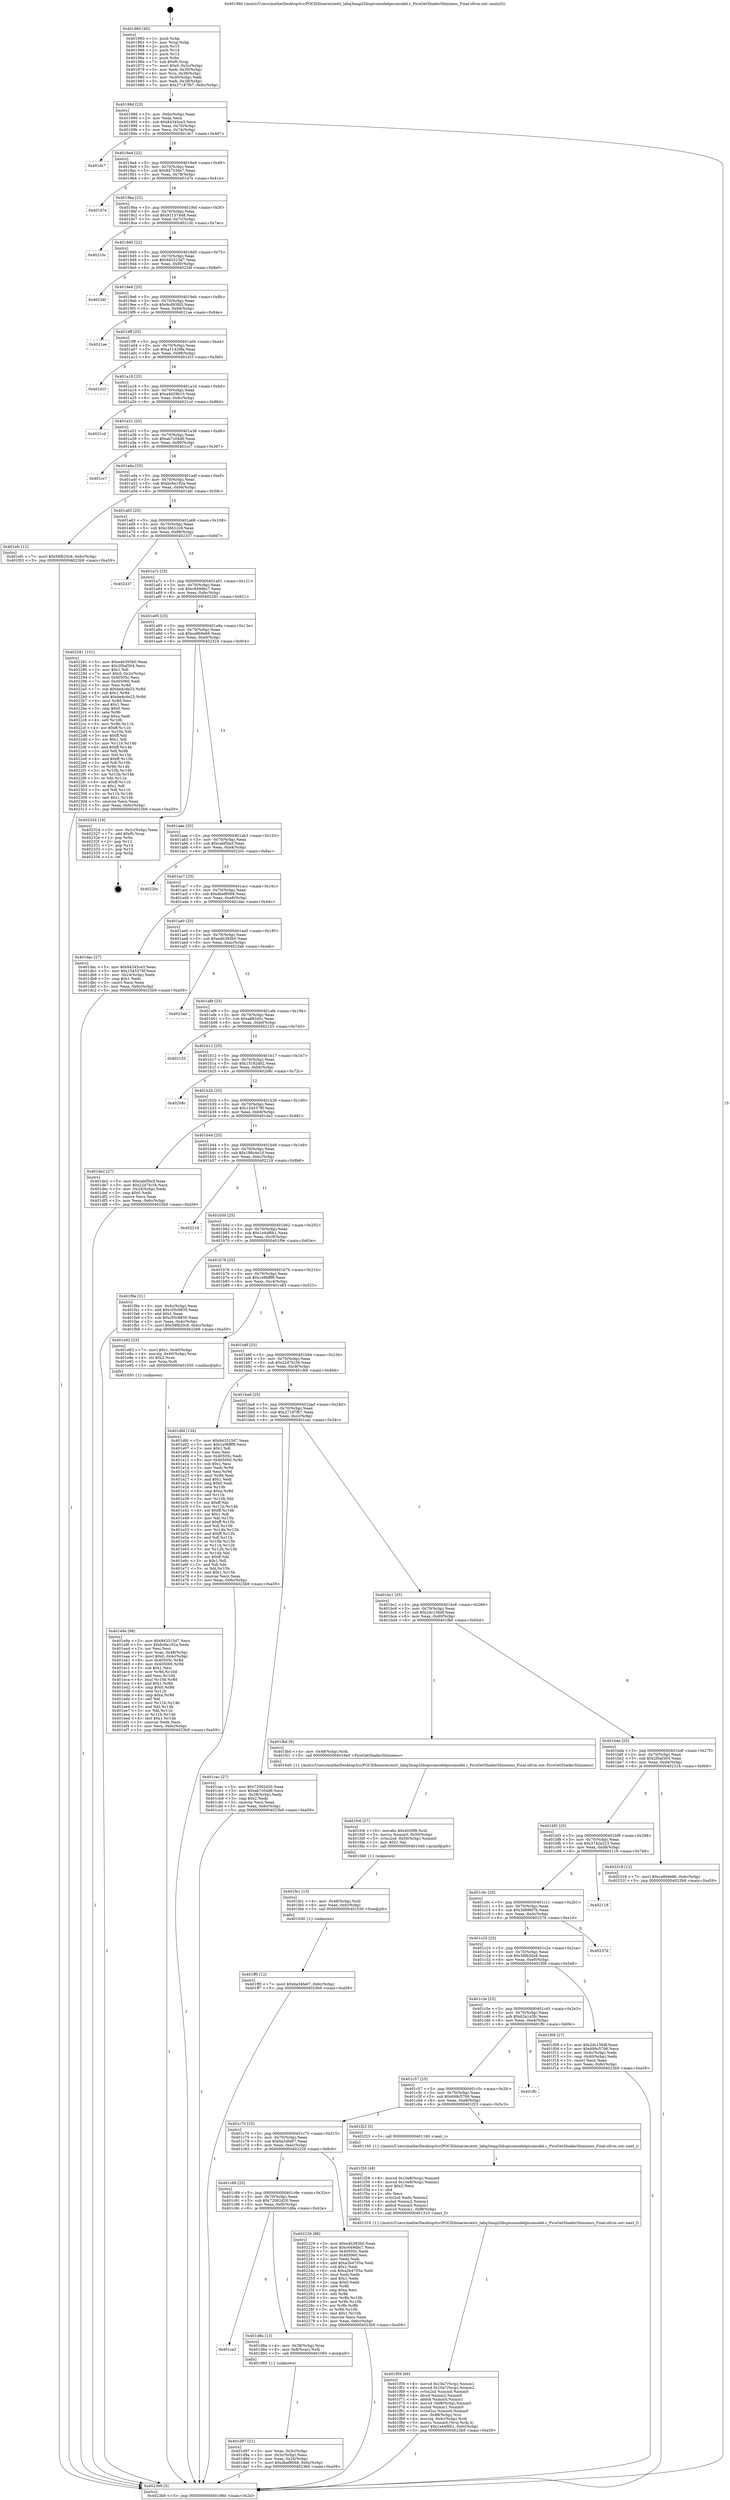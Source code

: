 digraph "0x401960" {
  label = "0x401960 (/mnt/c/Users/mathe/Desktop/tcc/POCII/binaries/extr_labq3map2libspicomodelpicomodel.c_PicoGetShaderShininess_Final-ollvm.out::main(0))"
  labelloc = "t"
  node[shape=record]

  Entry [label="",width=0.3,height=0.3,shape=circle,fillcolor=black,style=filled]
  "0x40198d" [label="{
     0x40198d [23]\l
     | [instrs]\l
     &nbsp;&nbsp;0x40198d \<+3\>: mov -0x6c(%rbp),%eax\l
     &nbsp;&nbsp;0x401990 \<+2\>: mov %eax,%ecx\l
     &nbsp;&nbsp;0x401992 \<+6\>: sub $0x84345ce3,%ecx\l
     &nbsp;&nbsp;0x401998 \<+3\>: mov %eax,-0x70(%rbp)\l
     &nbsp;&nbsp;0x40199b \<+3\>: mov %ecx,-0x74(%rbp)\l
     &nbsp;&nbsp;0x40199e \<+6\>: je 0000000000401dc7 \<main+0x467\>\l
  }"]
  "0x401dc7" [label="{
     0x401dc7\l
  }", style=dashed]
  "0x4019a4" [label="{
     0x4019a4 [22]\l
     | [instrs]\l
     &nbsp;&nbsp;0x4019a4 \<+5\>: jmp 00000000004019a9 \<main+0x49\>\l
     &nbsp;&nbsp;0x4019a9 \<+3\>: mov -0x70(%rbp),%eax\l
     &nbsp;&nbsp;0x4019ac \<+5\>: sub $0x847536e7,%eax\l
     &nbsp;&nbsp;0x4019b1 \<+3\>: mov %eax,-0x78(%rbp)\l
     &nbsp;&nbsp;0x4019b4 \<+6\>: je 0000000000401d7e \<main+0x41e\>\l
  }"]
  Exit [label="",width=0.3,height=0.3,shape=circle,fillcolor=black,style=filled,peripheries=2]
  "0x401d7e" [label="{
     0x401d7e\l
  }", style=dashed]
  "0x4019ba" [label="{
     0x4019ba [22]\l
     | [instrs]\l
     &nbsp;&nbsp;0x4019ba \<+5\>: jmp 00000000004019bf \<main+0x5f\>\l
     &nbsp;&nbsp;0x4019bf \<+3\>: mov -0x70(%rbp),%eax\l
     &nbsp;&nbsp;0x4019c2 \<+5\>: sub $0x91137448,%eax\l
     &nbsp;&nbsp;0x4019c7 \<+3\>: mov %eax,-0x7c(%rbp)\l
     &nbsp;&nbsp;0x4019ca \<+6\>: je 000000000040210c \<main+0x7ac\>\l
  }"]
  "0x401ff0" [label="{
     0x401ff0 [12]\l
     | [instrs]\l
     &nbsp;&nbsp;0x401ff0 \<+7\>: movl $0x6a34fe67,-0x6c(%rbp)\l
     &nbsp;&nbsp;0x401ff7 \<+5\>: jmp 00000000004023b9 \<main+0xa59\>\l
  }"]
  "0x40210c" [label="{
     0x40210c\l
  }", style=dashed]
  "0x4019d0" [label="{
     0x4019d0 [22]\l
     | [instrs]\l
     &nbsp;&nbsp;0x4019d0 \<+5\>: jmp 00000000004019d5 \<main+0x75\>\l
     &nbsp;&nbsp;0x4019d5 \<+3\>: mov -0x70(%rbp),%eax\l
     &nbsp;&nbsp;0x4019d8 \<+5\>: sub $0x943315d7,%eax\l
     &nbsp;&nbsp;0x4019dd \<+3\>: mov %eax,-0x80(%rbp)\l
     &nbsp;&nbsp;0x4019e0 \<+6\>: je 000000000040234f \<main+0x9ef\>\l
  }"]
  "0x401fe1" [label="{
     0x401fe1 [15]\l
     | [instrs]\l
     &nbsp;&nbsp;0x401fe1 \<+4\>: mov -0x48(%rbp),%rdi\l
     &nbsp;&nbsp;0x401fe5 \<+6\>: mov %eax,-0xfc(%rbp)\l
     &nbsp;&nbsp;0x401feb \<+5\>: call 0000000000401030 \<free@plt\>\l
     | [calls]\l
     &nbsp;&nbsp;0x401030 \{1\} (unknown)\l
  }"]
  "0x40234f" [label="{
     0x40234f\l
  }", style=dashed]
  "0x4019e6" [label="{
     0x4019e6 [25]\l
     | [instrs]\l
     &nbsp;&nbsp;0x4019e6 \<+5\>: jmp 00000000004019eb \<main+0x8b\>\l
     &nbsp;&nbsp;0x4019eb \<+3\>: mov -0x70(%rbp),%eax\l
     &nbsp;&nbsp;0x4019ee \<+5\>: sub $0x9cd93fd5,%eax\l
     &nbsp;&nbsp;0x4019f3 \<+6\>: mov %eax,-0x84(%rbp)\l
     &nbsp;&nbsp;0x4019f9 \<+6\>: je 00000000004021ae \<main+0x84e\>\l
  }"]
  "0x401fc6" [label="{
     0x401fc6 [27]\l
     | [instrs]\l
     &nbsp;&nbsp;0x401fc6 \<+10\>: movabs $0x4030f6,%rdi\l
     &nbsp;&nbsp;0x401fd0 \<+5\>: movss %xmm0,-0x50(%rbp)\l
     &nbsp;&nbsp;0x401fd5 \<+5\>: cvtss2sd -0x50(%rbp),%xmm0\l
     &nbsp;&nbsp;0x401fda \<+2\>: mov $0x1,%al\l
     &nbsp;&nbsp;0x401fdc \<+5\>: call 0000000000401040 \<printf@plt\>\l
     | [calls]\l
     &nbsp;&nbsp;0x401040 \{1\} (unknown)\l
  }"]
  "0x4021ae" [label="{
     0x4021ae\l
  }", style=dashed]
  "0x4019ff" [label="{
     0x4019ff [25]\l
     | [instrs]\l
     &nbsp;&nbsp;0x4019ff \<+5\>: jmp 0000000000401a04 \<main+0xa4\>\l
     &nbsp;&nbsp;0x401a04 \<+3\>: mov -0x70(%rbp),%eax\l
     &nbsp;&nbsp;0x401a07 \<+5\>: sub $0xa11429fa,%eax\l
     &nbsp;&nbsp;0x401a0c \<+6\>: mov %eax,-0x88(%rbp)\l
     &nbsp;&nbsp;0x401a12 \<+6\>: je 0000000000401d1f \<main+0x3bf\>\l
  }"]
  "0x401f59" [label="{
     0x401f59 [69]\l
     | [instrs]\l
     &nbsp;&nbsp;0x401f59 \<+8\>: movsd 0x10a7(%rip),%xmm1\l
     &nbsp;&nbsp;0x401f61 \<+8\>: movsd 0x10a7(%rip),%xmm2\l
     &nbsp;&nbsp;0x401f69 \<+4\>: cvtss2sd %xmm0,%xmm0\l
     &nbsp;&nbsp;0x401f6d \<+4\>: divsd %xmm2,%xmm0\l
     &nbsp;&nbsp;0x401f71 \<+4\>: addsd %xmm0,%xmm1\l
     &nbsp;&nbsp;0x401f75 \<+8\>: movsd -0xf8(%rbp),%xmm0\l
     &nbsp;&nbsp;0x401f7d \<+4\>: mulsd %xmm1,%xmm0\l
     &nbsp;&nbsp;0x401f81 \<+4\>: cvtsd2ss %xmm0,%xmm0\l
     &nbsp;&nbsp;0x401f85 \<+4\>: mov -0x48(%rbp),%rsi\l
     &nbsp;&nbsp;0x401f89 \<+4\>: movslq -0x4c(%rbp),%rdi\l
     &nbsp;&nbsp;0x401f8d \<+5\>: movss %xmm0,(%rsi,%rdi,4)\l
     &nbsp;&nbsp;0x401f92 \<+7\>: movl $0x1e44f6b1,-0x6c(%rbp)\l
     &nbsp;&nbsp;0x401f99 \<+5\>: jmp 00000000004023b9 \<main+0xa59\>\l
  }"]
  "0x401d1f" [label="{
     0x401d1f\l
  }", style=dashed]
  "0x401a18" [label="{
     0x401a18 [25]\l
     | [instrs]\l
     &nbsp;&nbsp;0x401a18 \<+5\>: jmp 0000000000401a1d \<main+0xbd\>\l
     &nbsp;&nbsp;0x401a1d \<+3\>: mov -0x70(%rbp),%eax\l
     &nbsp;&nbsp;0x401a20 \<+5\>: sub $0xa4629b10,%eax\l
     &nbsp;&nbsp;0x401a25 \<+6\>: mov %eax,-0x8c(%rbp)\l
     &nbsp;&nbsp;0x401a2b \<+6\>: je 00000000004021cd \<main+0x86d\>\l
  }"]
  "0x401f28" [label="{
     0x401f28 [49]\l
     | [instrs]\l
     &nbsp;&nbsp;0x401f28 \<+8\>: movsd 0x10e8(%rip),%xmm0\l
     &nbsp;&nbsp;0x401f30 \<+8\>: movsd 0x10e8(%rip),%xmm1\l
     &nbsp;&nbsp;0x401f38 \<+5\>: mov $0x2,%ecx\l
     &nbsp;&nbsp;0x401f3d \<+1\>: cltd\l
     &nbsp;&nbsp;0x401f3e \<+2\>: idiv %ecx\l
     &nbsp;&nbsp;0x401f40 \<+4\>: cvtsi2sd %edx,%xmm2\l
     &nbsp;&nbsp;0x401f44 \<+4\>: mulsd %xmm2,%xmm1\l
     &nbsp;&nbsp;0x401f48 \<+4\>: addsd %xmm0,%xmm1\l
     &nbsp;&nbsp;0x401f4c \<+8\>: movsd %xmm1,-0xf8(%rbp)\l
     &nbsp;&nbsp;0x401f54 \<+5\>: call 0000000000401310 \<next_f\>\l
     | [calls]\l
     &nbsp;&nbsp;0x401310 \{1\} (/mnt/c/Users/mathe/Desktop/tcc/POCII/binaries/extr_labq3map2libspicomodelpicomodel.c_PicoGetShaderShininess_Final-ollvm.out::next_f)\l
  }"]
  "0x4021cd" [label="{
     0x4021cd\l
  }", style=dashed]
  "0x401a31" [label="{
     0x401a31 [25]\l
     | [instrs]\l
     &nbsp;&nbsp;0x401a31 \<+5\>: jmp 0000000000401a36 \<main+0xd6\>\l
     &nbsp;&nbsp;0x401a36 \<+3\>: mov -0x70(%rbp),%eax\l
     &nbsp;&nbsp;0x401a39 \<+5\>: sub $0xab7c04d6,%eax\l
     &nbsp;&nbsp;0x401a3e \<+6\>: mov %eax,-0x90(%rbp)\l
     &nbsp;&nbsp;0x401a44 \<+6\>: je 0000000000401cc7 \<main+0x367\>\l
  }"]
  "0x401e9a" [label="{
     0x401e9a [98]\l
     | [instrs]\l
     &nbsp;&nbsp;0x401e9a \<+5\>: mov $0x943315d7,%ecx\l
     &nbsp;&nbsp;0x401e9f \<+5\>: mov $0xbc6e192a,%edx\l
     &nbsp;&nbsp;0x401ea4 \<+2\>: xor %esi,%esi\l
     &nbsp;&nbsp;0x401ea6 \<+4\>: mov %rax,-0x48(%rbp)\l
     &nbsp;&nbsp;0x401eaa \<+7\>: movl $0x0,-0x4c(%rbp)\l
     &nbsp;&nbsp;0x401eb1 \<+8\>: mov 0x40505c,%r8d\l
     &nbsp;&nbsp;0x401eb9 \<+8\>: mov 0x405060,%r9d\l
     &nbsp;&nbsp;0x401ec1 \<+3\>: sub $0x1,%esi\l
     &nbsp;&nbsp;0x401ec4 \<+3\>: mov %r8d,%r10d\l
     &nbsp;&nbsp;0x401ec7 \<+3\>: add %esi,%r10d\l
     &nbsp;&nbsp;0x401eca \<+4\>: imul %r10d,%r8d\l
     &nbsp;&nbsp;0x401ece \<+4\>: and $0x1,%r8d\l
     &nbsp;&nbsp;0x401ed2 \<+4\>: cmp $0x0,%r8d\l
     &nbsp;&nbsp;0x401ed6 \<+4\>: sete %r11b\l
     &nbsp;&nbsp;0x401eda \<+4\>: cmp $0xa,%r9d\l
     &nbsp;&nbsp;0x401ede \<+3\>: setl %bl\l
     &nbsp;&nbsp;0x401ee1 \<+3\>: mov %r11b,%r14b\l
     &nbsp;&nbsp;0x401ee4 \<+3\>: and %bl,%r14b\l
     &nbsp;&nbsp;0x401ee7 \<+3\>: xor %bl,%r11b\l
     &nbsp;&nbsp;0x401eea \<+3\>: or %r11b,%r14b\l
     &nbsp;&nbsp;0x401eed \<+4\>: test $0x1,%r14b\l
     &nbsp;&nbsp;0x401ef1 \<+3\>: cmovne %edx,%ecx\l
     &nbsp;&nbsp;0x401ef4 \<+3\>: mov %ecx,-0x6c(%rbp)\l
     &nbsp;&nbsp;0x401ef7 \<+5\>: jmp 00000000004023b9 \<main+0xa59\>\l
  }"]
  "0x401cc7" [label="{
     0x401cc7\l
  }", style=dashed]
  "0x401a4a" [label="{
     0x401a4a [25]\l
     | [instrs]\l
     &nbsp;&nbsp;0x401a4a \<+5\>: jmp 0000000000401a4f \<main+0xef\>\l
     &nbsp;&nbsp;0x401a4f \<+3\>: mov -0x70(%rbp),%eax\l
     &nbsp;&nbsp;0x401a52 \<+5\>: sub $0xbc6e192a,%eax\l
     &nbsp;&nbsp;0x401a57 \<+6\>: mov %eax,-0x94(%rbp)\l
     &nbsp;&nbsp;0x401a5d \<+6\>: je 0000000000401efc \<main+0x59c\>\l
  }"]
  "0x401d97" [label="{
     0x401d97 [21]\l
     | [instrs]\l
     &nbsp;&nbsp;0x401d97 \<+3\>: mov %eax,-0x3c(%rbp)\l
     &nbsp;&nbsp;0x401d9a \<+3\>: mov -0x3c(%rbp),%eax\l
     &nbsp;&nbsp;0x401d9d \<+3\>: mov %eax,-0x24(%rbp)\l
     &nbsp;&nbsp;0x401da0 \<+7\>: movl $0xdbef8068,-0x6c(%rbp)\l
     &nbsp;&nbsp;0x401da7 \<+5\>: jmp 00000000004023b9 \<main+0xa59\>\l
  }"]
  "0x401efc" [label="{
     0x401efc [12]\l
     | [instrs]\l
     &nbsp;&nbsp;0x401efc \<+7\>: movl $0x58fb20c8,-0x6c(%rbp)\l
     &nbsp;&nbsp;0x401f03 \<+5\>: jmp 00000000004023b9 \<main+0xa59\>\l
  }"]
  "0x401a63" [label="{
     0x401a63 [25]\l
     | [instrs]\l
     &nbsp;&nbsp;0x401a63 \<+5\>: jmp 0000000000401a68 \<main+0x108\>\l
     &nbsp;&nbsp;0x401a68 \<+3\>: mov -0x70(%rbp),%eax\l
     &nbsp;&nbsp;0x401a6b \<+5\>: sub $0xc36612c9,%eax\l
     &nbsp;&nbsp;0x401a70 \<+6\>: mov %eax,-0x98(%rbp)\l
     &nbsp;&nbsp;0x401a76 \<+6\>: je 0000000000402337 \<main+0x9d7\>\l
  }"]
  "0x401ca2" [label="{
     0x401ca2\l
  }", style=dashed]
  "0x402337" [label="{
     0x402337\l
  }", style=dashed]
  "0x401a7c" [label="{
     0x401a7c [25]\l
     | [instrs]\l
     &nbsp;&nbsp;0x401a7c \<+5\>: jmp 0000000000401a81 \<main+0x121\>\l
     &nbsp;&nbsp;0x401a81 \<+3\>: mov -0x70(%rbp),%eax\l
     &nbsp;&nbsp;0x401a84 \<+5\>: sub $0xc649dbc7,%eax\l
     &nbsp;&nbsp;0x401a89 \<+6\>: mov %eax,-0x9c(%rbp)\l
     &nbsp;&nbsp;0x401a8f \<+6\>: je 0000000000402281 \<main+0x921\>\l
  }"]
  "0x401d8a" [label="{
     0x401d8a [13]\l
     | [instrs]\l
     &nbsp;&nbsp;0x401d8a \<+4\>: mov -0x38(%rbp),%rax\l
     &nbsp;&nbsp;0x401d8e \<+4\>: mov 0x8(%rax),%rdi\l
     &nbsp;&nbsp;0x401d92 \<+5\>: call 0000000000401060 \<atoi@plt\>\l
     | [calls]\l
     &nbsp;&nbsp;0x401060 \{1\} (unknown)\l
  }"]
  "0x402281" [label="{
     0x402281 [151]\l
     | [instrs]\l
     &nbsp;&nbsp;0x402281 \<+5\>: mov $0xe4b393b0,%eax\l
     &nbsp;&nbsp;0x402286 \<+5\>: mov $0x2f0af304,%ecx\l
     &nbsp;&nbsp;0x40228b \<+2\>: mov $0x1,%dl\l
     &nbsp;&nbsp;0x40228d \<+7\>: movl $0x0,-0x2c(%rbp)\l
     &nbsp;&nbsp;0x402294 \<+7\>: mov 0x40505c,%esi\l
     &nbsp;&nbsp;0x40229b \<+7\>: mov 0x405060,%edi\l
     &nbsp;&nbsp;0x4022a2 \<+3\>: mov %esi,%r8d\l
     &nbsp;&nbsp;0x4022a5 \<+7\>: sub $0xbe4cde23,%r8d\l
     &nbsp;&nbsp;0x4022ac \<+4\>: sub $0x1,%r8d\l
     &nbsp;&nbsp;0x4022b0 \<+7\>: add $0xbe4cde23,%r8d\l
     &nbsp;&nbsp;0x4022b7 \<+4\>: imul %r8d,%esi\l
     &nbsp;&nbsp;0x4022bb \<+3\>: and $0x1,%esi\l
     &nbsp;&nbsp;0x4022be \<+3\>: cmp $0x0,%esi\l
     &nbsp;&nbsp;0x4022c1 \<+4\>: sete %r9b\l
     &nbsp;&nbsp;0x4022c5 \<+3\>: cmp $0xa,%edi\l
     &nbsp;&nbsp;0x4022c8 \<+4\>: setl %r10b\l
     &nbsp;&nbsp;0x4022cc \<+3\>: mov %r9b,%r11b\l
     &nbsp;&nbsp;0x4022cf \<+4\>: xor $0xff,%r11b\l
     &nbsp;&nbsp;0x4022d3 \<+3\>: mov %r10b,%bl\l
     &nbsp;&nbsp;0x4022d6 \<+3\>: xor $0xff,%bl\l
     &nbsp;&nbsp;0x4022d9 \<+3\>: xor $0x1,%dl\l
     &nbsp;&nbsp;0x4022dc \<+3\>: mov %r11b,%r14b\l
     &nbsp;&nbsp;0x4022df \<+4\>: and $0xff,%r14b\l
     &nbsp;&nbsp;0x4022e3 \<+3\>: and %dl,%r9b\l
     &nbsp;&nbsp;0x4022e6 \<+3\>: mov %bl,%r15b\l
     &nbsp;&nbsp;0x4022e9 \<+4\>: and $0xff,%r15b\l
     &nbsp;&nbsp;0x4022ed \<+3\>: and %dl,%r10b\l
     &nbsp;&nbsp;0x4022f0 \<+3\>: or %r9b,%r14b\l
     &nbsp;&nbsp;0x4022f3 \<+3\>: or %r10b,%r15b\l
     &nbsp;&nbsp;0x4022f6 \<+3\>: xor %r15b,%r14b\l
     &nbsp;&nbsp;0x4022f9 \<+3\>: or %bl,%r11b\l
     &nbsp;&nbsp;0x4022fc \<+4\>: xor $0xff,%r11b\l
     &nbsp;&nbsp;0x402300 \<+3\>: or $0x1,%dl\l
     &nbsp;&nbsp;0x402303 \<+3\>: and %dl,%r11b\l
     &nbsp;&nbsp;0x402306 \<+3\>: or %r11b,%r14b\l
     &nbsp;&nbsp;0x402309 \<+4\>: test $0x1,%r14b\l
     &nbsp;&nbsp;0x40230d \<+3\>: cmovne %ecx,%eax\l
     &nbsp;&nbsp;0x402310 \<+3\>: mov %eax,-0x6c(%rbp)\l
     &nbsp;&nbsp;0x402313 \<+5\>: jmp 00000000004023b9 \<main+0xa59\>\l
  }"]
  "0x401a95" [label="{
     0x401a95 [25]\l
     | [instrs]\l
     &nbsp;&nbsp;0x401a95 \<+5\>: jmp 0000000000401a9a \<main+0x13a\>\l
     &nbsp;&nbsp;0x401a9a \<+3\>: mov -0x70(%rbp),%eax\l
     &nbsp;&nbsp;0x401a9d \<+5\>: sub $0xca9b9e66,%eax\l
     &nbsp;&nbsp;0x401aa2 \<+6\>: mov %eax,-0xa0(%rbp)\l
     &nbsp;&nbsp;0x401aa8 \<+6\>: je 0000000000402324 \<main+0x9c4\>\l
  }"]
  "0x401c89" [label="{
     0x401c89 [25]\l
     | [instrs]\l
     &nbsp;&nbsp;0x401c89 \<+5\>: jmp 0000000000401c8e \<main+0x32e\>\l
     &nbsp;&nbsp;0x401c8e \<+3\>: mov -0x70(%rbp),%eax\l
     &nbsp;&nbsp;0x401c91 \<+5\>: sub $0x72062d20,%eax\l
     &nbsp;&nbsp;0x401c96 \<+6\>: mov %eax,-0xf0(%rbp)\l
     &nbsp;&nbsp;0x401c9c \<+6\>: je 0000000000401d8a \<main+0x42a\>\l
  }"]
  "0x402324" [label="{
     0x402324 [19]\l
     | [instrs]\l
     &nbsp;&nbsp;0x402324 \<+3\>: mov -0x2c(%rbp),%eax\l
     &nbsp;&nbsp;0x402327 \<+7\>: add $0xf0,%rsp\l
     &nbsp;&nbsp;0x40232e \<+1\>: pop %rbx\l
     &nbsp;&nbsp;0x40232f \<+2\>: pop %r12\l
     &nbsp;&nbsp;0x402331 \<+2\>: pop %r14\l
     &nbsp;&nbsp;0x402333 \<+2\>: pop %r15\l
     &nbsp;&nbsp;0x402335 \<+1\>: pop %rbp\l
     &nbsp;&nbsp;0x402336 \<+1\>: ret\l
  }"]
  "0x401aae" [label="{
     0x401aae [25]\l
     | [instrs]\l
     &nbsp;&nbsp;0x401aae \<+5\>: jmp 0000000000401ab3 \<main+0x153\>\l
     &nbsp;&nbsp;0x401ab3 \<+3\>: mov -0x70(%rbp),%eax\l
     &nbsp;&nbsp;0x401ab6 \<+5\>: sub $0xcabf5bcf,%eax\l
     &nbsp;&nbsp;0x401abb \<+6\>: mov %eax,-0xa4(%rbp)\l
     &nbsp;&nbsp;0x401ac1 \<+6\>: je 000000000040220c \<main+0x8ac\>\l
  }"]
  "0x402229" [label="{
     0x402229 [88]\l
     | [instrs]\l
     &nbsp;&nbsp;0x402229 \<+5\>: mov $0xe4b393b0,%eax\l
     &nbsp;&nbsp;0x40222e \<+5\>: mov $0xc649dbc7,%ecx\l
     &nbsp;&nbsp;0x402233 \<+7\>: mov 0x40505c,%edx\l
     &nbsp;&nbsp;0x40223a \<+7\>: mov 0x405060,%esi\l
     &nbsp;&nbsp;0x402241 \<+2\>: mov %edx,%edi\l
     &nbsp;&nbsp;0x402243 \<+6\>: add $0xa2b4705a,%edi\l
     &nbsp;&nbsp;0x402249 \<+3\>: sub $0x1,%edi\l
     &nbsp;&nbsp;0x40224c \<+6\>: sub $0xa2b4705a,%edi\l
     &nbsp;&nbsp;0x402252 \<+3\>: imul %edi,%edx\l
     &nbsp;&nbsp;0x402255 \<+3\>: and $0x1,%edx\l
     &nbsp;&nbsp;0x402258 \<+3\>: cmp $0x0,%edx\l
     &nbsp;&nbsp;0x40225b \<+4\>: sete %r8b\l
     &nbsp;&nbsp;0x40225f \<+3\>: cmp $0xa,%esi\l
     &nbsp;&nbsp;0x402262 \<+4\>: setl %r9b\l
     &nbsp;&nbsp;0x402266 \<+3\>: mov %r8b,%r10b\l
     &nbsp;&nbsp;0x402269 \<+3\>: and %r9b,%r10b\l
     &nbsp;&nbsp;0x40226c \<+3\>: xor %r9b,%r8b\l
     &nbsp;&nbsp;0x40226f \<+3\>: or %r8b,%r10b\l
     &nbsp;&nbsp;0x402272 \<+4\>: test $0x1,%r10b\l
     &nbsp;&nbsp;0x402276 \<+3\>: cmovne %ecx,%eax\l
     &nbsp;&nbsp;0x402279 \<+3\>: mov %eax,-0x6c(%rbp)\l
     &nbsp;&nbsp;0x40227c \<+5\>: jmp 00000000004023b9 \<main+0xa59\>\l
  }"]
  "0x40220c" [label="{
     0x40220c\l
  }", style=dashed]
  "0x401ac7" [label="{
     0x401ac7 [25]\l
     | [instrs]\l
     &nbsp;&nbsp;0x401ac7 \<+5\>: jmp 0000000000401acc \<main+0x16c\>\l
     &nbsp;&nbsp;0x401acc \<+3\>: mov -0x70(%rbp),%eax\l
     &nbsp;&nbsp;0x401acf \<+5\>: sub $0xdbef8068,%eax\l
     &nbsp;&nbsp;0x401ad4 \<+6\>: mov %eax,-0xa8(%rbp)\l
     &nbsp;&nbsp;0x401ada \<+6\>: je 0000000000401dac \<main+0x44c\>\l
  }"]
  "0x401c70" [label="{
     0x401c70 [25]\l
     | [instrs]\l
     &nbsp;&nbsp;0x401c70 \<+5\>: jmp 0000000000401c75 \<main+0x315\>\l
     &nbsp;&nbsp;0x401c75 \<+3\>: mov -0x70(%rbp),%eax\l
     &nbsp;&nbsp;0x401c78 \<+5\>: sub $0x6a34fe67,%eax\l
     &nbsp;&nbsp;0x401c7d \<+6\>: mov %eax,-0xec(%rbp)\l
     &nbsp;&nbsp;0x401c83 \<+6\>: je 0000000000402229 \<main+0x8c9\>\l
  }"]
  "0x401dac" [label="{
     0x401dac [27]\l
     | [instrs]\l
     &nbsp;&nbsp;0x401dac \<+5\>: mov $0x84345ce3,%eax\l
     &nbsp;&nbsp;0x401db1 \<+5\>: mov $0x1545578f,%ecx\l
     &nbsp;&nbsp;0x401db6 \<+3\>: mov -0x24(%rbp),%edx\l
     &nbsp;&nbsp;0x401db9 \<+3\>: cmp $0x1,%edx\l
     &nbsp;&nbsp;0x401dbc \<+3\>: cmovl %ecx,%eax\l
     &nbsp;&nbsp;0x401dbf \<+3\>: mov %eax,-0x6c(%rbp)\l
     &nbsp;&nbsp;0x401dc2 \<+5\>: jmp 00000000004023b9 \<main+0xa59\>\l
  }"]
  "0x401ae0" [label="{
     0x401ae0 [25]\l
     | [instrs]\l
     &nbsp;&nbsp;0x401ae0 \<+5\>: jmp 0000000000401ae5 \<main+0x185\>\l
     &nbsp;&nbsp;0x401ae5 \<+3\>: mov -0x70(%rbp),%eax\l
     &nbsp;&nbsp;0x401ae8 \<+5\>: sub $0xe4b393b0,%eax\l
     &nbsp;&nbsp;0x401aed \<+6\>: mov %eax,-0xac(%rbp)\l
     &nbsp;&nbsp;0x401af3 \<+6\>: je 00000000004023ab \<main+0xa4b\>\l
  }"]
  "0x401f23" [label="{
     0x401f23 [5]\l
     | [instrs]\l
     &nbsp;&nbsp;0x401f23 \<+5\>: call 0000000000401160 \<next_i\>\l
     | [calls]\l
     &nbsp;&nbsp;0x401160 \{1\} (/mnt/c/Users/mathe/Desktop/tcc/POCII/binaries/extr_labq3map2libspicomodelpicomodel.c_PicoGetShaderShininess_Final-ollvm.out::next_i)\l
  }"]
  "0x4023ab" [label="{
     0x4023ab\l
  }", style=dashed]
  "0x401af9" [label="{
     0x401af9 [25]\l
     | [instrs]\l
     &nbsp;&nbsp;0x401af9 \<+5\>: jmp 0000000000401afe \<main+0x19e\>\l
     &nbsp;&nbsp;0x401afe \<+3\>: mov -0x70(%rbp),%eax\l
     &nbsp;&nbsp;0x401b01 \<+5\>: sub $0xa88345c,%eax\l
     &nbsp;&nbsp;0x401b06 \<+6\>: mov %eax,-0xb0(%rbp)\l
     &nbsp;&nbsp;0x401b0c \<+6\>: je 0000000000402133 \<main+0x7d3\>\l
  }"]
  "0x401c57" [label="{
     0x401c57 [25]\l
     | [instrs]\l
     &nbsp;&nbsp;0x401c57 \<+5\>: jmp 0000000000401c5c \<main+0x2fc\>\l
     &nbsp;&nbsp;0x401c5c \<+3\>: mov -0x70(%rbp),%eax\l
     &nbsp;&nbsp;0x401c5f \<+5\>: sub $0x699c5706,%eax\l
     &nbsp;&nbsp;0x401c64 \<+6\>: mov %eax,-0xe8(%rbp)\l
     &nbsp;&nbsp;0x401c6a \<+6\>: je 0000000000401f23 \<main+0x5c3\>\l
  }"]
  "0x402133" [label="{
     0x402133\l
  }", style=dashed]
  "0x401b12" [label="{
     0x401b12 [25]\l
     | [instrs]\l
     &nbsp;&nbsp;0x401b12 \<+5\>: jmp 0000000000401b17 \<main+0x1b7\>\l
     &nbsp;&nbsp;0x401b17 \<+3\>: mov -0x70(%rbp),%eax\l
     &nbsp;&nbsp;0x401b1a \<+5\>: sub $0x15182dd2,%eax\l
     &nbsp;&nbsp;0x401b1f \<+6\>: mov %eax,-0xb4(%rbp)\l
     &nbsp;&nbsp;0x401b25 \<+6\>: je 000000000040208c \<main+0x72c\>\l
  }"]
  "0x401ffc" [label="{
     0x401ffc\l
  }", style=dashed]
  "0x40208c" [label="{
     0x40208c\l
  }", style=dashed]
  "0x401b2b" [label="{
     0x401b2b [25]\l
     | [instrs]\l
     &nbsp;&nbsp;0x401b2b \<+5\>: jmp 0000000000401b30 \<main+0x1d0\>\l
     &nbsp;&nbsp;0x401b30 \<+3\>: mov -0x70(%rbp),%eax\l
     &nbsp;&nbsp;0x401b33 \<+5\>: sub $0x1545578f,%eax\l
     &nbsp;&nbsp;0x401b38 \<+6\>: mov %eax,-0xb8(%rbp)\l
     &nbsp;&nbsp;0x401b3e \<+6\>: je 0000000000401de2 \<main+0x482\>\l
  }"]
  "0x401c3e" [label="{
     0x401c3e [25]\l
     | [instrs]\l
     &nbsp;&nbsp;0x401c3e \<+5\>: jmp 0000000000401c43 \<main+0x2e3\>\l
     &nbsp;&nbsp;0x401c43 \<+3\>: mov -0x70(%rbp),%eax\l
     &nbsp;&nbsp;0x401c46 \<+5\>: sub $0x62a1a3fc,%eax\l
     &nbsp;&nbsp;0x401c4b \<+6\>: mov %eax,-0xe4(%rbp)\l
     &nbsp;&nbsp;0x401c51 \<+6\>: je 0000000000401ffc \<main+0x69c\>\l
  }"]
  "0x401de2" [label="{
     0x401de2 [27]\l
     | [instrs]\l
     &nbsp;&nbsp;0x401de2 \<+5\>: mov $0xcabf5bcf,%eax\l
     &nbsp;&nbsp;0x401de7 \<+5\>: mov $0x22d7b1f4,%ecx\l
     &nbsp;&nbsp;0x401dec \<+3\>: mov -0x24(%rbp),%edx\l
     &nbsp;&nbsp;0x401def \<+3\>: cmp $0x0,%edx\l
     &nbsp;&nbsp;0x401df2 \<+3\>: cmove %ecx,%eax\l
     &nbsp;&nbsp;0x401df5 \<+3\>: mov %eax,-0x6c(%rbp)\l
     &nbsp;&nbsp;0x401df8 \<+5\>: jmp 00000000004023b9 \<main+0xa59\>\l
  }"]
  "0x401b44" [label="{
     0x401b44 [25]\l
     | [instrs]\l
     &nbsp;&nbsp;0x401b44 \<+5\>: jmp 0000000000401b49 \<main+0x1e9\>\l
     &nbsp;&nbsp;0x401b49 \<+3\>: mov -0x70(%rbp),%eax\l
     &nbsp;&nbsp;0x401b4c \<+5\>: sub $0x186c4e1d,%eax\l
     &nbsp;&nbsp;0x401b51 \<+6\>: mov %eax,-0xbc(%rbp)\l
     &nbsp;&nbsp;0x401b57 \<+6\>: je 0000000000402218 \<main+0x8b8\>\l
  }"]
  "0x401f08" [label="{
     0x401f08 [27]\l
     | [instrs]\l
     &nbsp;&nbsp;0x401f08 \<+5\>: mov $0x2dc156df,%eax\l
     &nbsp;&nbsp;0x401f0d \<+5\>: mov $0x699c5706,%ecx\l
     &nbsp;&nbsp;0x401f12 \<+3\>: mov -0x4c(%rbp),%edx\l
     &nbsp;&nbsp;0x401f15 \<+3\>: cmp -0x40(%rbp),%edx\l
     &nbsp;&nbsp;0x401f18 \<+3\>: cmovl %ecx,%eax\l
     &nbsp;&nbsp;0x401f1b \<+3\>: mov %eax,-0x6c(%rbp)\l
     &nbsp;&nbsp;0x401f1e \<+5\>: jmp 00000000004023b9 \<main+0xa59\>\l
  }"]
  "0x402218" [label="{
     0x402218\l
  }", style=dashed]
  "0x401b5d" [label="{
     0x401b5d [25]\l
     | [instrs]\l
     &nbsp;&nbsp;0x401b5d \<+5\>: jmp 0000000000401b62 \<main+0x202\>\l
     &nbsp;&nbsp;0x401b62 \<+3\>: mov -0x70(%rbp),%eax\l
     &nbsp;&nbsp;0x401b65 \<+5\>: sub $0x1e44f6b1,%eax\l
     &nbsp;&nbsp;0x401b6a \<+6\>: mov %eax,-0xc0(%rbp)\l
     &nbsp;&nbsp;0x401b70 \<+6\>: je 0000000000401f9e \<main+0x63e\>\l
  }"]
  "0x401c25" [label="{
     0x401c25 [25]\l
     | [instrs]\l
     &nbsp;&nbsp;0x401c25 \<+5\>: jmp 0000000000401c2a \<main+0x2ca\>\l
     &nbsp;&nbsp;0x401c2a \<+3\>: mov -0x70(%rbp),%eax\l
     &nbsp;&nbsp;0x401c2d \<+5\>: sub $0x58fb20c8,%eax\l
     &nbsp;&nbsp;0x401c32 \<+6\>: mov %eax,-0xe0(%rbp)\l
     &nbsp;&nbsp;0x401c38 \<+6\>: je 0000000000401f08 \<main+0x5a8\>\l
  }"]
  "0x401f9e" [label="{
     0x401f9e [31]\l
     | [instrs]\l
     &nbsp;&nbsp;0x401f9e \<+3\>: mov -0x4c(%rbp),%eax\l
     &nbsp;&nbsp;0x401fa1 \<+5\>: add $0xc05c8835,%eax\l
     &nbsp;&nbsp;0x401fa6 \<+3\>: add $0x1,%eax\l
     &nbsp;&nbsp;0x401fa9 \<+5\>: sub $0xc05c8835,%eax\l
     &nbsp;&nbsp;0x401fae \<+3\>: mov %eax,-0x4c(%rbp)\l
     &nbsp;&nbsp;0x401fb1 \<+7\>: movl $0x58fb20c8,-0x6c(%rbp)\l
     &nbsp;&nbsp;0x401fb8 \<+5\>: jmp 00000000004023b9 \<main+0xa59\>\l
  }"]
  "0x401b76" [label="{
     0x401b76 [25]\l
     | [instrs]\l
     &nbsp;&nbsp;0x401b76 \<+5\>: jmp 0000000000401b7b \<main+0x21b\>\l
     &nbsp;&nbsp;0x401b7b \<+3\>: mov -0x70(%rbp),%eax\l
     &nbsp;&nbsp;0x401b7e \<+5\>: sub $0x1e9bfff9,%eax\l
     &nbsp;&nbsp;0x401b83 \<+6\>: mov %eax,-0xc4(%rbp)\l
     &nbsp;&nbsp;0x401b89 \<+6\>: je 0000000000401e83 \<main+0x523\>\l
  }"]
  "0x40237d" [label="{
     0x40237d\l
  }", style=dashed]
  "0x401e83" [label="{
     0x401e83 [23]\l
     | [instrs]\l
     &nbsp;&nbsp;0x401e83 \<+7\>: movl $0x1,-0x40(%rbp)\l
     &nbsp;&nbsp;0x401e8a \<+4\>: movslq -0x40(%rbp),%rax\l
     &nbsp;&nbsp;0x401e8e \<+4\>: shl $0x2,%rax\l
     &nbsp;&nbsp;0x401e92 \<+3\>: mov %rax,%rdi\l
     &nbsp;&nbsp;0x401e95 \<+5\>: call 0000000000401050 \<malloc@plt\>\l
     | [calls]\l
     &nbsp;&nbsp;0x401050 \{1\} (unknown)\l
  }"]
  "0x401b8f" [label="{
     0x401b8f [25]\l
     | [instrs]\l
     &nbsp;&nbsp;0x401b8f \<+5\>: jmp 0000000000401b94 \<main+0x234\>\l
     &nbsp;&nbsp;0x401b94 \<+3\>: mov -0x70(%rbp),%eax\l
     &nbsp;&nbsp;0x401b97 \<+5\>: sub $0x22d7b1f4,%eax\l
     &nbsp;&nbsp;0x401b9c \<+6\>: mov %eax,-0xc8(%rbp)\l
     &nbsp;&nbsp;0x401ba2 \<+6\>: je 0000000000401dfd \<main+0x49d\>\l
  }"]
  "0x401c0c" [label="{
     0x401c0c [25]\l
     | [instrs]\l
     &nbsp;&nbsp;0x401c0c \<+5\>: jmp 0000000000401c11 \<main+0x2b1\>\l
     &nbsp;&nbsp;0x401c11 \<+3\>: mov -0x70(%rbp),%eax\l
     &nbsp;&nbsp;0x401c14 \<+5\>: sub $0x3d896f7b,%eax\l
     &nbsp;&nbsp;0x401c19 \<+6\>: mov %eax,-0xdc(%rbp)\l
     &nbsp;&nbsp;0x401c1f \<+6\>: je 000000000040237d \<main+0xa1d\>\l
  }"]
  "0x401dfd" [label="{
     0x401dfd [134]\l
     | [instrs]\l
     &nbsp;&nbsp;0x401dfd \<+5\>: mov $0x943315d7,%eax\l
     &nbsp;&nbsp;0x401e02 \<+5\>: mov $0x1e9bfff9,%ecx\l
     &nbsp;&nbsp;0x401e07 \<+2\>: mov $0x1,%dl\l
     &nbsp;&nbsp;0x401e09 \<+2\>: xor %esi,%esi\l
     &nbsp;&nbsp;0x401e0b \<+7\>: mov 0x40505c,%edi\l
     &nbsp;&nbsp;0x401e12 \<+8\>: mov 0x405060,%r8d\l
     &nbsp;&nbsp;0x401e1a \<+3\>: sub $0x1,%esi\l
     &nbsp;&nbsp;0x401e1d \<+3\>: mov %edi,%r9d\l
     &nbsp;&nbsp;0x401e20 \<+3\>: add %esi,%r9d\l
     &nbsp;&nbsp;0x401e23 \<+4\>: imul %r9d,%edi\l
     &nbsp;&nbsp;0x401e27 \<+3\>: and $0x1,%edi\l
     &nbsp;&nbsp;0x401e2a \<+3\>: cmp $0x0,%edi\l
     &nbsp;&nbsp;0x401e2d \<+4\>: sete %r10b\l
     &nbsp;&nbsp;0x401e31 \<+4\>: cmp $0xa,%r8d\l
     &nbsp;&nbsp;0x401e35 \<+4\>: setl %r11b\l
     &nbsp;&nbsp;0x401e39 \<+3\>: mov %r10b,%bl\l
     &nbsp;&nbsp;0x401e3c \<+3\>: xor $0xff,%bl\l
     &nbsp;&nbsp;0x401e3f \<+3\>: mov %r11b,%r14b\l
     &nbsp;&nbsp;0x401e42 \<+4\>: xor $0xff,%r14b\l
     &nbsp;&nbsp;0x401e46 \<+3\>: xor $0x1,%dl\l
     &nbsp;&nbsp;0x401e49 \<+3\>: mov %bl,%r15b\l
     &nbsp;&nbsp;0x401e4c \<+4\>: and $0xff,%r15b\l
     &nbsp;&nbsp;0x401e50 \<+3\>: and %dl,%r10b\l
     &nbsp;&nbsp;0x401e53 \<+3\>: mov %r14b,%r12b\l
     &nbsp;&nbsp;0x401e56 \<+4\>: and $0xff,%r12b\l
     &nbsp;&nbsp;0x401e5a \<+3\>: and %dl,%r11b\l
     &nbsp;&nbsp;0x401e5d \<+3\>: or %r10b,%r15b\l
     &nbsp;&nbsp;0x401e60 \<+3\>: or %r11b,%r12b\l
     &nbsp;&nbsp;0x401e63 \<+3\>: xor %r12b,%r15b\l
     &nbsp;&nbsp;0x401e66 \<+3\>: or %r14b,%bl\l
     &nbsp;&nbsp;0x401e69 \<+3\>: xor $0xff,%bl\l
     &nbsp;&nbsp;0x401e6c \<+3\>: or $0x1,%dl\l
     &nbsp;&nbsp;0x401e6f \<+2\>: and %dl,%bl\l
     &nbsp;&nbsp;0x401e71 \<+3\>: or %bl,%r15b\l
     &nbsp;&nbsp;0x401e74 \<+4\>: test $0x1,%r15b\l
     &nbsp;&nbsp;0x401e78 \<+3\>: cmovne %ecx,%eax\l
     &nbsp;&nbsp;0x401e7b \<+3\>: mov %eax,-0x6c(%rbp)\l
     &nbsp;&nbsp;0x401e7e \<+5\>: jmp 00000000004023b9 \<main+0xa59\>\l
  }"]
  "0x401ba8" [label="{
     0x401ba8 [25]\l
     | [instrs]\l
     &nbsp;&nbsp;0x401ba8 \<+5\>: jmp 0000000000401bad \<main+0x24d\>\l
     &nbsp;&nbsp;0x401bad \<+3\>: mov -0x70(%rbp),%eax\l
     &nbsp;&nbsp;0x401bb0 \<+5\>: sub $0x27187fb7,%eax\l
     &nbsp;&nbsp;0x401bb5 \<+6\>: mov %eax,-0xcc(%rbp)\l
     &nbsp;&nbsp;0x401bbb \<+6\>: je 0000000000401cac \<main+0x34c\>\l
  }"]
  "0x402118" [label="{
     0x402118\l
  }", style=dashed]
  "0x401cac" [label="{
     0x401cac [27]\l
     | [instrs]\l
     &nbsp;&nbsp;0x401cac \<+5\>: mov $0x72062d20,%eax\l
     &nbsp;&nbsp;0x401cb1 \<+5\>: mov $0xab7c04d6,%ecx\l
     &nbsp;&nbsp;0x401cb6 \<+3\>: mov -0x28(%rbp),%edx\l
     &nbsp;&nbsp;0x401cb9 \<+3\>: cmp $0x2,%edx\l
     &nbsp;&nbsp;0x401cbc \<+3\>: cmovne %ecx,%eax\l
     &nbsp;&nbsp;0x401cbf \<+3\>: mov %eax,-0x6c(%rbp)\l
     &nbsp;&nbsp;0x401cc2 \<+5\>: jmp 00000000004023b9 \<main+0xa59\>\l
  }"]
  "0x401bc1" [label="{
     0x401bc1 [25]\l
     | [instrs]\l
     &nbsp;&nbsp;0x401bc1 \<+5\>: jmp 0000000000401bc6 \<main+0x266\>\l
     &nbsp;&nbsp;0x401bc6 \<+3\>: mov -0x70(%rbp),%eax\l
     &nbsp;&nbsp;0x401bc9 \<+5\>: sub $0x2dc156df,%eax\l
     &nbsp;&nbsp;0x401bce \<+6\>: mov %eax,-0xd0(%rbp)\l
     &nbsp;&nbsp;0x401bd4 \<+6\>: je 0000000000401fbd \<main+0x65d\>\l
  }"]
  "0x4023b9" [label="{
     0x4023b9 [5]\l
     | [instrs]\l
     &nbsp;&nbsp;0x4023b9 \<+5\>: jmp 000000000040198d \<main+0x2d\>\l
  }"]
  "0x401960" [label="{
     0x401960 [45]\l
     | [instrs]\l
     &nbsp;&nbsp;0x401960 \<+1\>: push %rbp\l
     &nbsp;&nbsp;0x401961 \<+3\>: mov %rsp,%rbp\l
     &nbsp;&nbsp;0x401964 \<+2\>: push %r15\l
     &nbsp;&nbsp;0x401966 \<+2\>: push %r14\l
     &nbsp;&nbsp;0x401968 \<+2\>: push %r12\l
     &nbsp;&nbsp;0x40196a \<+1\>: push %rbx\l
     &nbsp;&nbsp;0x40196b \<+7\>: sub $0xf0,%rsp\l
     &nbsp;&nbsp;0x401972 \<+7\>: movl $0x0,-0x2c(%rbp)\l
     &nbsp;&nbsp;0x401979 \<+3\>: mov %edi,-0x30(%rbp)\l
     &nbsp;&nbsp;0x40197c \<+4\>: mov %rsi,-0x38(%rbp)\l
     &nbsp;&nbsp;0x401980 \<+3\>: mov -0x30(%rbp),%edi\l
     &nbsp;&nbsp;0x401983 \<+3\>: mov %edi,-0x28(%rbp)\l
     &nbsp;&nbsp;0x401986 \<+7\>: movl $0x27187fb7,-0x6c(%rbp)\l
  }"]
  "0x401bf3" [label="{
     0x401bf3 [25]\l
     | [instrs]\l
     &nbsp;&nbsp;0x401bf3 \<+5\>: jmp 0000000000401bf8 \<main+0x298\>\l
     &nbsp;&nbsp;0x401bf8 \<+3\>: mov -0x70(%rbp),%eax\l
     &nbsp;&nbsp;0x401bfb \<+5\>: sub $0x3742e223,%eax\l
     &nbsp;&nbsp;0x401c00 \<+6\>: mov %eax,-0xd8(%rbp)\l
     &nbsp;&nbsp;0x401c06 \<+6\>: je 0000000000402118 \<main+0x7b8\>\l
  }"]
  "0x401fbd" [label="{
     0x401fbd [9]\l
     | [instrs]\l
     &nbsp;&nbsp;0x401fbd \<+4\>: mov -0x48(%rbp),%rdi\l
     &nbsp;&nbsp;0x401fc1 \<+5\>: call 00000000004016e0 \<PicoGetShaderShininess\>\l
     | [calls]\l
     &nbsp;&nbsp;0x4016e0 \{1\} (/mnt/c/Users/mathe/Desktop/tcc/POCII/binaries/extr_labq3map2libspicomodelpicomodel.c_PicoGetShaderShininess_Final-ollvm.out::PicoGetShaderShininess)\l
  }"]
  "0x401bda" [label="{
     0x401bda [25]\l
     | [instrs]\l
     &nbsp;&nbsp;0x401bda \<+5\>: jmp 0000000000401bdf \<main+0x27f\>\l
     &nbsp;&nbsp;0x401bdf \<+3\>: mov -0x70(%rbp),%eax\l
     &nbsp;&nbsp;0x401be2 \<+5\>: sub $0x2f0af304,%eax\l
     &nbsp;&nbsp;0x401be7 \<+6\>: mov %eax,-0xd4(%rbp)\l
     &nbsp;&nbsp;0x401bed \<+6\>: je 0000000000402318 \<main+0x9b8\>\l
  }"]
  "0x402318" [label="{
     0x402318 [12]\l
     | [instrs]\l
     &nbsp;&nbsp;0x402318 \<+7\>: movl $0xca9b9e66,-0x6c(%rbp)\l
     &nbsp;&nbsp;0x40231f \<+5\>: jmp 00000000004023b9 \<main+0xa59\>\l
  }"]
  Entry -> "0x401960" [label=" 1"]
  "0x40198d" -> "0x401dc7" [label=" 0"]
  "0x40198d" -> "0x4019a4" [label=" 16"]
  "0x402324" -> Exit [label=" 1"]
  "0x4019a4" -> "0x401d7e" [label=" 0"]
  "0x4019a4" -> "0x4019ba" [label=" 16"]
  "0x402318" -> "0x4023b9" [label=" 1"]
  "0x4019ba" -> "0x40210c" [label=" 0"]
  "0x4019ba" -> "0x4019d0" [label=" 16"]
  "0x402281" -> "0x4023b9" [label=" 1"]
  "0x4019d0" -> "0x40234f" [label=" 0"]
  "0x4019d0" -> "0x4019e6" [label=" 16"]
  "0x402229" -> "0x4023b9" [label=" 1"]
  "0x4019e6" -> "0x4021ae" [label=" 0"]
  "0x4019e6" -> "0x4019ff" [label=" 16"]
  "0x401ff0" -> "0x4023b9" [label=" 1"]
  "0x4019ff" -> "0x401d1f" [label=" 0"]
  "0x4019ff" -> "0x401a18" [label=" 16"]
  "0x401fe1" -> "0x401ff0" [label=" 1"]
  "0x401a18" -> "0x4021cd" [label=" 0"]
  "0x401a18" -> "0x401a31" [label=" 16"]
  "0x401fc6" -> "0x401fe1" [label=" 1"]
  "0x401a31" -> "0x401cc7" [label=" 0"]
  "0x401a31" -> "0x401a4a" [label=" 16"]
  "0x401fbd" -> "0x401fc6" [label=" 1"]
  "0x401a4a" -> "0x401efc" [label=" 1"]
  "0x401a4a" -> "0x401a63" [label=" 15"]
  "0x401f9e" -> "0x4023b9" [label=" 1"]
  "0x401a63" -> "0x402337" [label=" 0"]
  "0x401a63" -> "0x401a7c" [label=" 15"]
  "0x401f59" -> "0x4023b9" [label=" 1"]
  "0x401a7c" -> "0x402281" [label=" 1"]
  "0x401a7c" -> "0x401a95" [label=" 14"]
  "0x401f28" -> "0x401f59" [label=" 1"]
  "0x401a95" -> "0x402324" [label=" 1"]
  "0x401a95" -> "0x401aae" [label=" 13"]
  "0x401f08" -> "0x4023b9" [label=" 2"]
  "0x401aae" -> "0x40220c" [label=" 0"]
  "0x401aae" -> "0x401ac7" [label=" 13"]
  "0x401efc" -> "0x4023b9" [label=" 1"]
  "0x401ac7" -> "0x401dac" [label=" 1"]
  "0x401ac7" -> "0x401ae0" [label=" 12"]
  "0x401e83" -> "0x401e9a" [label=" 1"]
  "0x401ae0" -> "0x4023ab" [label=" 0"]
  "0x401ae0" -> "0x401af9" [label=" 12"]
  "0x401dfd" -> "0x4023b9" [label=" 1"]
  "0x401af9" -> "0x402133" [label=" 0"]
  "0x401af9" -> "0x401b12" [label=" 12"]
  "0x401dac" -> "0x4023b9" [label=" 1"]
  "0x401b12" -> "0x40208c" [label=" 0"]
  "0x401b12" -> "0x401b2b" [label=" 12"]
  "0x401d97" -> "0x4023b9" [label=" 1"]
  "0x401b2b" -> "0x401de2" [label=" 1"]
  "0x401b2b" -> "0x401b44" [label=" 11"]
  "0x401c89" -> "0x401ca2" [label=" 0"]
  "0x401b44" -> "0x402218" [label=" 0"]
  "0x401b44" -> "0x401b5d" [label=" 11"]
  "0x401c89" -> "0x401d8a" [label=" 1"]
  "0x401b5d" -> "0x401f9e" [label=" 1"]
  "0x401b5d" -> "0x401b76" [label=" 10"]
  "0x401c70" -> "0x401c89" [label=" 1"]
  "0x401b76" -> "0x401e83" [label=" 1"]
  "0x401b76" -> "0x401b8f" [label=" 9"]
  "0x401c70" -> "0x402229" [label=" 1"]
  "0x401b8f" -> "0x401dfd" [label=" 1"]
  "0x401b8f" -> "0x401ba8" [label=" 8"]
  "0x401c57" -> "0x401c70" [label=" 2"]
  "0x401ba8" -> "0x401cac" [label=" 1"]
  "0x401ba8" -> "0x401bc1" [label=" 7"]
  "0x401cac" -> "0x4023b9" [label=" 1"]
  "0x401960" -> "0x40198d" [label=" 1"]
  "0x4023b9" -> "0x40198d" [label=" 15"]
  "0x401c57" -> "0x401f23" [label=" 1"]
  "0x401bc1" -> "0x401fbd" [label=" 1"]
  "0x401bc1" -> "0x401bda" [label=" 6"]
  "0x401c3e" -> "0x401c57" [label=" 3"]
  "0x401bda" -> "0x402318" [label=" 1"]
  "0x401bda" -> "0x401bf3" [label=" 5"]
  "0x401de2" -> "0x4023b9" [label=" 1"]
  "0x401bf3" -> "0x402118" [label=" 0"]
  "0x401bf3" -> "0x401c0c" [label=" 5"]
  "0x401e9a" -> "0x4023b9" [label=" 1"]
  "0x401c0c" -> "0x40237d" [label=" 0"]
  "0x401c0c" -> "0x401c25" [label=" 5"]
  "0x401f23" -> "0x401f28" [label=" 1"]
  "0x401c25" -> "0x401f08" [label=" 2"]
  "0x401c25" -> "0x401c3e" [label=" 3"]
  "0x401d8a" -> "0x401d97" [label=" 1"]
  "0x401c3e" -> "0x401ffc" [label=" 0"]
}
